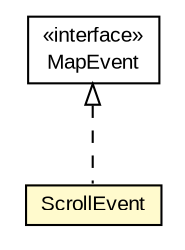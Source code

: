#!/usr/local/bin/dot
#
# Class diagram 
# Generated by UMLGraph version R5_6-24-gf6e263 (http://www.umlgraph.org/)
#

digraph G {
	edge [fontname="arial",fontsize=10,labelfontname="arial",labelfontsize=10];
	node [fontname="arial",fontsize=10,shape=plaintext];
	nodesep=0.25;
	ranksep=0.5;
	// org.osmdroid.events.MapEvent
	c247352 [label=<<table title="org.osmdroid.events.MapEvent" border="0" cellborder="1" cellspacing="0" cellpadding="2" port="p" href="./MapEvent.html">
		<tr><td><table border="0" cellspacing="0" cellpadding="1">
<tr><td align="center" balign="center"> &#171;interface&#187; </td></tr>
<tr><td align="center" balign="center"> MapEvent </td></tr>
		</table></td></tr>
		</table>>, URL="./MapEvent.html", fontname="arial", fontcolor="black", fontsize=10.0];
	// org.osmdroid.events.ScrollEvent
	c247355 [label=<<table title="org.osmdroid.events.ScrollEvent" border="0" cellborder="1" cellspacing="0" cellpadding="2" port="p" bgcolor="lemonChiffon" href="./ScrollEvent.html">
		<tr><td><table border="0" cellspacing="0" cellpadding="1">
<tr><td align="center" balign="center"> ScrollEvent </td></tr>
		</table></td></tr>
		</table>>, URL="./ScrollEvent.html", fontname="arial", fontcolor="black", fontsize=10.0];
	//org.osmdroid.events.ScrollEvent implements org.osmdroid.events.MapEvent
	c247352:p -> c247355:p [dir=back,arrowtail=empty,style=dashed];
}


